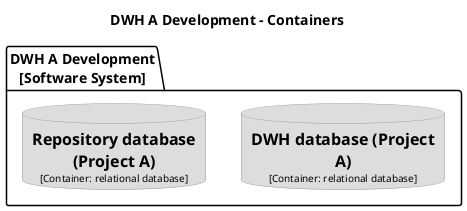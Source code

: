 @startuml(id=DWHADevelopment-Container)
title DWH A Development - Containers

skinparam {
  shadowing false
  arrowFontSize 10
  defaultTextAlignment center
  wrapWidth 200
  maxMessageSize 100
}
hide stereotype
top to bottom direction
skinparam database<<4>> {
  BackgroundColor #dddddd
  FontColor #000000
  BorderColor #9A9A9A
}
skinparam database<<5>> {
  BackgroundColor #dddddd
  FontColor #000000
  BorderColor #9A9A9A
}
package "DWH A Development\n[Software System]" {
  database "==DWH database (Project A)\n<size:10>[Container: relational database]</size>" <<5>> as 5
  database "==Repository database (Project A)\n<size:10>[Container: relational database]</size>" <<4>> as 4
}
@enduml